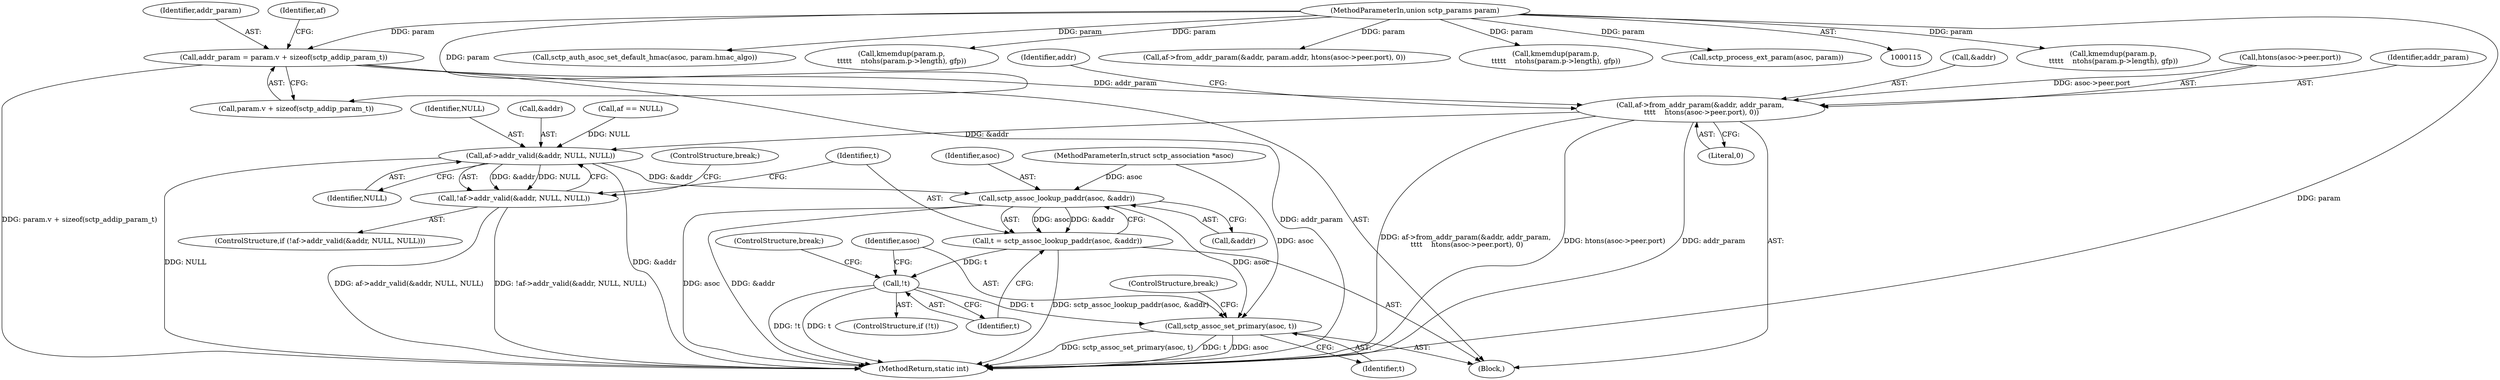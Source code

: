 digraph "0_linux_e40607cbe270a9e8360907cb1e62ddf0736e4864@API" {
"1000439" [label="(Call,addr_param = param.v + sizeof(sctp_addip_param_t))"];
"1000117" [label="(MethodParameterIn,union sctp_params param)"];
"1000461" [label="(Call,af->from_addr_param(&addr, addr_param,\n \t\t\t\t    htons(asoc->peer.port), 0))"];
"1000474" [label="(Call,af->addr_valid(&addr, NULL, NULL))"];
"1000473" [label="(Call,!af->addr_valid(&addr, NULL, NULL))"];
"1000482" [label="(Call,sctp_assoc_lookup_paddr(asoc, &addr))"];
"1000480" [label="(Call,t = sctp_assoc_lookup_paddr(asoc, &addr))"];
"1000487" [label="(Call,!t)"];
"1000490" [label="(Call,sctp_assoc_set_primary(asoc, t))"];
"1000493" [label="(ControlStructure,break;)"];
"1000116" [label="(MethodParameterIn,struct sctp_association *asoc)"];
"1000465" [label="(Call,htons(asoc->peer.port))"];
"1000529" [label="(Call,kmemdup(param.p,\n\t\t\t\t\t    ntohs(param.p->length), gfp))"];
"1000464" [label="(Identifier,addr_param)"];
"1000440" [label="(Identifier,addr_param)"];
"1000477" [label="(Identifier,NULL)"];
"1000488" [label="(Identifier,t)"];
"1000491" [label="(Identifier,asoc)"];
"1000461" [label="(Call,af->from_addr_param(&addr, addr_param,\n \t\t\t\t    htons(asoc->peer.port), 0))"];
"1000476" [label="(Identifier,addr)"];
"1000645" [label="(MethodReturn,static int)"];
"1000589" [label="(Call,sctp_auth_asoc_set_default_hmac(asoc, param.hmac_algo))"];
"1000608" [label="(Call,kmemdup(param.p,\n\t\t\t\t\t    ntohs(param.p->length), gfp))"];
"1000480" [label="(Call,t = sctp_assoc_lookup_paddr(asoc, &addr))"];
"1000492" [label="(Identifier,t)"];
"1000484" [label="(Call,&addr)"];
"1000439" [label="(Call,addr_param = param.v + sizeof(sctp_addip_param_t))"];
"1000187" [label="(Call,af->from_addr_param(&addr, param.addr, htons(asoc->peer.port), 0))"];
"1000441" [label="(Call,param.v + sizeof(sctp_addip_param_t))"];
"1000489" [label="(ControlStructure,break;)"];
"1000475" [label="(Call,&addr)"];
"1000457" [label="(Call,af == NULL)"];
"1000472" [label="(ControlStructure,if (!af->addr_valid(&addr, NULL, NULL)))"];
"1000566" [label="(Call,kmemdup(param.p,\n\t\t\t\t\t    ntohs(param.p->length), gfp))"];
"1000117" [label="(MethodParameterIn,union sctp_params param)"];
"1000487" [label="(Call,!t)"];
"1000478" [label="(Identifier,NULL)"];
"1000473" [label="(Call,!af->addr_valid(&addr, NULL, NULL))"];
"1000490" [label="(Call,sctp_assoc_set_primary(asoc, t))"];
"1000483" [label="(Identifier,asoc)"];
"1000482" [label="(Call,sctp_assoc_lookup_paddr(asoc, &addr))"];
"1000479" [label="(ControlStructure,break;)"];
"1000154" [label="(Block,)"];
"1000448" [label="(Identifier,af)"];
"1000495" [label="(Call,sctp_process_ext_param(asoc, param))"];
"1000474" [label="(Call,af->addr_valid(&addr, NULL, NULL))"];
"1000462" [label="(Call,&addr)"];
"1000486" [label="(ControlStructure,if (!t))"];
"1000471" [label="(Literal,0)"];
"1000481" [label="(Identifier,t)"];
"1000439" -> "1000154"  [label="AST: "];
"1000439" -> "1000441"  [label="CFG: "];
"1000440" -> "1000439"  [label="AST: "];
"1000441" -> "1000439"  [label="AST: "];
"1000448" -> "1000439"  [label="CFG: "];
"1000439" -> "1000645"  [label="DDG: addr_param"];
"1000439" -> "1000645"  [label="DDG: param.v + sizeof(sctp_addip_param_t)"];
"1000117" -> "1000439"  [label="DDG: param"];
"1000439" -> "1000461"  [label="DDG: addr_param"];
"1000117" -> "1000115"  [label="AST: "];
"1000117" -> "1000645"  [label="DDG: param"];
"1000117" -> "1000187"  [label="DDG: param"];
"1000117" -> "1000441"  [label="DDG: param"];
"1000117" -> "1000495"  [label="DDG: param"];
"1000117" -> "1000529"  [label="DDG: param"];
"1000117" -> "1000566"  [label="DDG: param"];
"1000117" -> "1000589"  [label="DDG: param"];
"1000117" -> "1000608"  [label="DDG: param"];
"1000461" -> "1000154"  [label="AST: "];
"1000461" -> "1000471"  [label="CFG: "];
"1000462" -> "1000461"  [label="AST: "];
"1000464" -> "1000461"  [label="AST: "];
"1000465" -> "1000461"  [label="AST: "];
"1000471" -> "1000461"  [label="AST: "];
"1000476" -> "1000461"  [label="CFG: "];
"1000461" -> "1000645"  [label="DDG: af->from_addr_param(&addr, addr_param,\n \t\t\t\t    htons(asoc->peer.port), 0)"];
"1000461" -> "1000645"  [label="DDG: htons(asoc->peer.port)"];
"1000461" -> "1000645"  [label="DDG: addr_param"];
"1000465" -> "1000461"  [label="DDG: asoc->peer.port"];
"1000461" -> "1000474"  [label="DDG: &addr"];
"1000474" -> "1000473"  [label="AST: "];
"1000474" -> "1000478"  [label="CFG: "];
"1000475" -> "1000474"  [label="AST: "];
"1000477" -> "1000474"  [label="AST: "];
"1000478" -> "1000474"  [label="AST: "];
"1000473" -> "1000474"  [label="CFG: "];
"1000474" -> "1000645"  [label="DDG: NULL"];
"1000474" -> "1000645"  [label="DDG: &addr"];
"1000474" -> "1000473"  [label="DDG: &addr"];
"1000474" -> "1000473"  [label="DDG: NULL"];
"1000457" -> "1000474"  [label="DDG: NULL"];
"1000474" -> "1000482"  [label="DDG: &addr"];
"1000473" -> "1000472"  [label="AST: "];
"1000479" -> "1000473"  [label="CFG: "];
"1000481" -> "1000473"  [label="CFG: "];
"1000473" -> "1000645"  [label="DDG: af->addr_valid(&addr, NULL, NULL)"];
"1000473" -> "1000645"  [label="DDG: !af->addr_valid(&addr, NULL, NULL)"];
"1000482" -> "1000480"  [label="AST: "];
"1000482" -> "1000484"  [label="CFG: "];
"1000483" -> "1000482"  [label="AST: "];
"1000484" -> "1000482"  [label="AST: "];
"1000480" -> "1000482"  [label="CFG: "];
"1000482" -> "1000645"  [label="DDG: asoc"];
"1000482" -> "1000645"  [label="DDG: &addr"];
"1000482" -> "1000480"  [label="DDG: asoc"];
"1000482" -> "1000480"  [label="DDG: &addr"];
"1000116" -> "1000482"  [label="DDG: asoc"];
"1000482" -> "1000490"  [label="DDG: asoc"];
"1000480" -> "1000154"  [label="AST: "];
"1000481" -> "1000480"  [label="AST: "];
"1000488" -> "1000480"  [label="CFG: "];
"1000480" -> "1000645"  [label="DDG: sctp_assoc_lookup_paddr(asoc, &addr)"];
"1000480" -> "1000487"  [label="DDG: t"];
"1000487" -> "1000486"  [label="AST: "];
"1000487" -> "1000488"  [label="CFG: "];
"1000488" -> "1000487"  [label="AST: "];
"1000489" -> "1000487"  [label="CFG: "];
"1000491" -> "1000487"  [label="CFG: "];
"1000487" -> "1000645"  [label="DDG: t"];
"1000487" -> "1000645"  [label="DDG: !t"];
"1000487" -> "1000490"  [label="DDG: t"];
"1000490" -> "1000154"  [label="AST: "];
"1000490" -> "1000492"  [label="CFG: "];
"1000491" -> "1000490"  [label="AST: "];
"1000492" -> "1000490"  [label="AST: "];
"1000493" -> "1000490"  [label="CFG: "];
"1000490" -> "1000645"  [label="DDG: asoc"];
"1000490" -> "1000645"  [label="DDG: sctp_assoc_set_primary(asoc, t)"];
"1000490" -> "1000645"  [label="DDG: t"];
"1000116" -> "1000490"  [label="DDG: asoc"];
}
